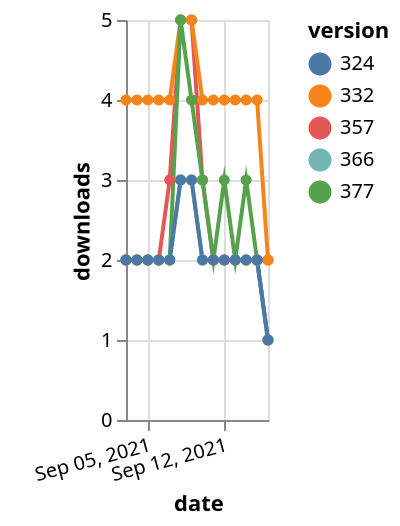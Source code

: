 {"$schema": "https://vega.github.io/schema/vega-lite/v5.json", "description": "A simple bar chart with embedded data.", "data": {"values": [{"date": "2021-09-03", "total": 2353, "delta": 2, "version": "366"}, {"date": "2021-09-04", "total": 2355, "delta": 2, "version": "366"}, {"date": "2021-09-05", "total": 2357, "delta": 2, "version": "366"}, {"date": "2021-09-06", "total": 2359, "delta": 2, "version": "366"}, {"date": "2021-09-07", "total": 2361, "delta": 2, "version": "366"}, {"date": "2021-09-08", "total": 2364, "delta": 3, "version": "366"}, {"date": "2021-09-09", "total": 2367, "delta": 3, "version": "366"}, {"date": "2021-09-10", "total": 2369, "delta": 2, "version": "366"}, {"date": "2021-09-11", "total": 2371, "delta": 2, "version": "366"}, {"date": "2021-09-12", "total": 2373, "delta": 2, "version": "366"}, {"date": "2021-09-13", "total": 2375, "delta": 2, "version": "366"}, {"date": "2021-09-14", "total": 2377, "delta": 2, "version": "366"}, {"date": "2021-09-15", "total": 2379, "delta": 2, "version": "366"}, {"date": "2021-09-16", "total": 2380, "delta": 1, "version": "366"}, {"date": "2021-09-03", "total": 2926, "delta": 2, "version": "357"}, {"date": "2021-09-04", "total": 2928, "delta": 2, "version": "357"}, {"date": "2021-09-05", "total": 2930, "delta": 2, "version": "357"}, {"date": "2021-09-06", "total": 2932, "delta": 2, "version": "357"}, {"date": "2021-09-07", "total": 2935, "delta": 3, "version": "357"}, {"date": "2021-09-08", "total": 2940, "delta": 5, "version": "357"}, {"date": "2021-09-09", "total": 2945, "delta": 5, "version": "357"}, {"date": "2021-09-10", "total": 2948, "delta": 3, "version": "357"}, {"date": "2021-09-11", "total": 2950, "delta": 2, "version": "357"}, {"date": "2021-09-12", "total": 2952, "delta": 2, "version": "357"}, {"date": "2021-09-13", "total": 2954, "delta": 2, "version": "357"}, {"date": "2021-09-14", "total": 2956, "delta": 2, "version": "357"}, {"date": "2021-09-15", "total": 2958, "delta": 2, "version": "357"}, {"date": "2021-09-16", "total": 2960, "delta": 2, "version": "357"}, {"date": "2021-09-03", "total": 5180, "delta": 4, "version": "332"}, {"date": "2021-09-04", "total": 5184, "delta": 4, "version": "332"}, {"date": "2021-09-05", "total": 5188, "delta": 4, "version": "332"}, {"date": "2021-09-06", "total": 5192, "delta": 4, "version": "332"}, {"date": "2021-09-07", "total": 5196, "delta": 4, "version": "332"}, {"date": "2021-09-08", "total": 5201, "delta": 5, "version": "332"}, {"date": "2021-09-09", "total": 5206, "delta": 5, "version": "332"}, {"date": "2021-09-10", "total": 5210, "delta": 4, "version": "332"}, {"date": "2021-09-11", "total": 5214, "delta": 4, "version": "332"}, {"date": "2021-09-12", "total": 5218, "delta": 4, "version": "332"}, {"date": "2021-09-13", "total": 5222, "delta": 4, "version": "332"}, {"date": "2021-09-14", "total": 5226, "delta": 4, "version": "332"}, {"date": "2021-09-15", "total": 5230, "delta": 4, "version": "332"}, {"date": "2021-09-16", "total": 5232, "delta": 2, "version": "332"}, {"date": "2021-09-03", "total": 2194, "delta": 2, "version": "377"}, {"date": "2021-09-04", "total": 2196, "delta": 2, "version": "377"}, {"date": "2021-09-05", "total": 2198, "delta": 2, "version": "377"}, {"date": "2021-09-06", "total": 2200, "delta": 2, "version": "377"}, {"date": "2021-09-07", "total": 2202, "delta": 2, "version": "377"}, {"date": "2021-09-08", "total": 2207, "delta": 5, "version": "377"}, {"date": "2021-09-09", "total": 2211, "delta": 4, "version": "377"}, {"date": "2021-09-10", "total": 2214, "delta": 3, "version": "377"}, {"date": "2021-09-11", "total": 2216, "delta": 2, "version": "377"}, {"date": "2021-09-12", "total": 2219, "delta": 3, "version": "377"}, {"date": "2021-09-13", "total": 2221, "delta": 2, "version": "377"}, {"date": "2021-09-14", "total": 2224, "delta": 3, "version": "377"}, {"date": "2021-09-15", "total": 2226, "delta": 2, "version": "377"}, {"date": "2021-09-16", "total": 2227, "delta": 1, "version": "377"}, {"date": "2021-09-03", "total": 2689, "delta": 2, "version": "324"}, {"date": "2021-09-04", "total": 2691, "delta": 2, "version": "324"}, {"date": "2021-09-05", "total": 2693, "delta": 2, "version": "324"}, {"date": "2021-09-06", "total": 2695, "delta": 2, "version": "324"}, {"date": "2021-09-07", "total": 2697, "delta": 2, "version": "324"}, {"date": "2021-09-08", "total": 2700, "delta": 3, "version": "324"}, {"date": "2021-09-09", "total": 2703, "delta": 3, "version": "324"}, {"date": "2021-09-10", "total": 2705, "delta": 2, "version": "324"}, {"date": "2021-09-11", "total": 2707, "delta": 2, "version": "324"}, {"date": "2021-09-12", "total": 2709, "delta": 2, "version": "324"}, {"date": "2021-09-13", "total": 2711, "delta": 2, "version": "324"}, {"date": "2021-09-14", "total": 2713, "delta": 2, "version": "324"}, {"date": "2021-09-15", "total": 2715, "delta": 2, "version": "324"}, {"date": "2021-09-16", "total": 2716, "delta": 1, "version": "324"}]}, "width": "container", "mark": {"type": "line", "point": {"filled": true}}, "encoding": {"x": {"field": "date", "type": "temporal", "timeUnit": "yearmonthdate", "title": "date", "axis": {"labelAngle": -15}}, "y": {"field": "delta", "type": "quantitative", "title": "downloads"}, "color": {"field": "version", "type": "nominal"}, "tooltip": {"field": "delta"}}}